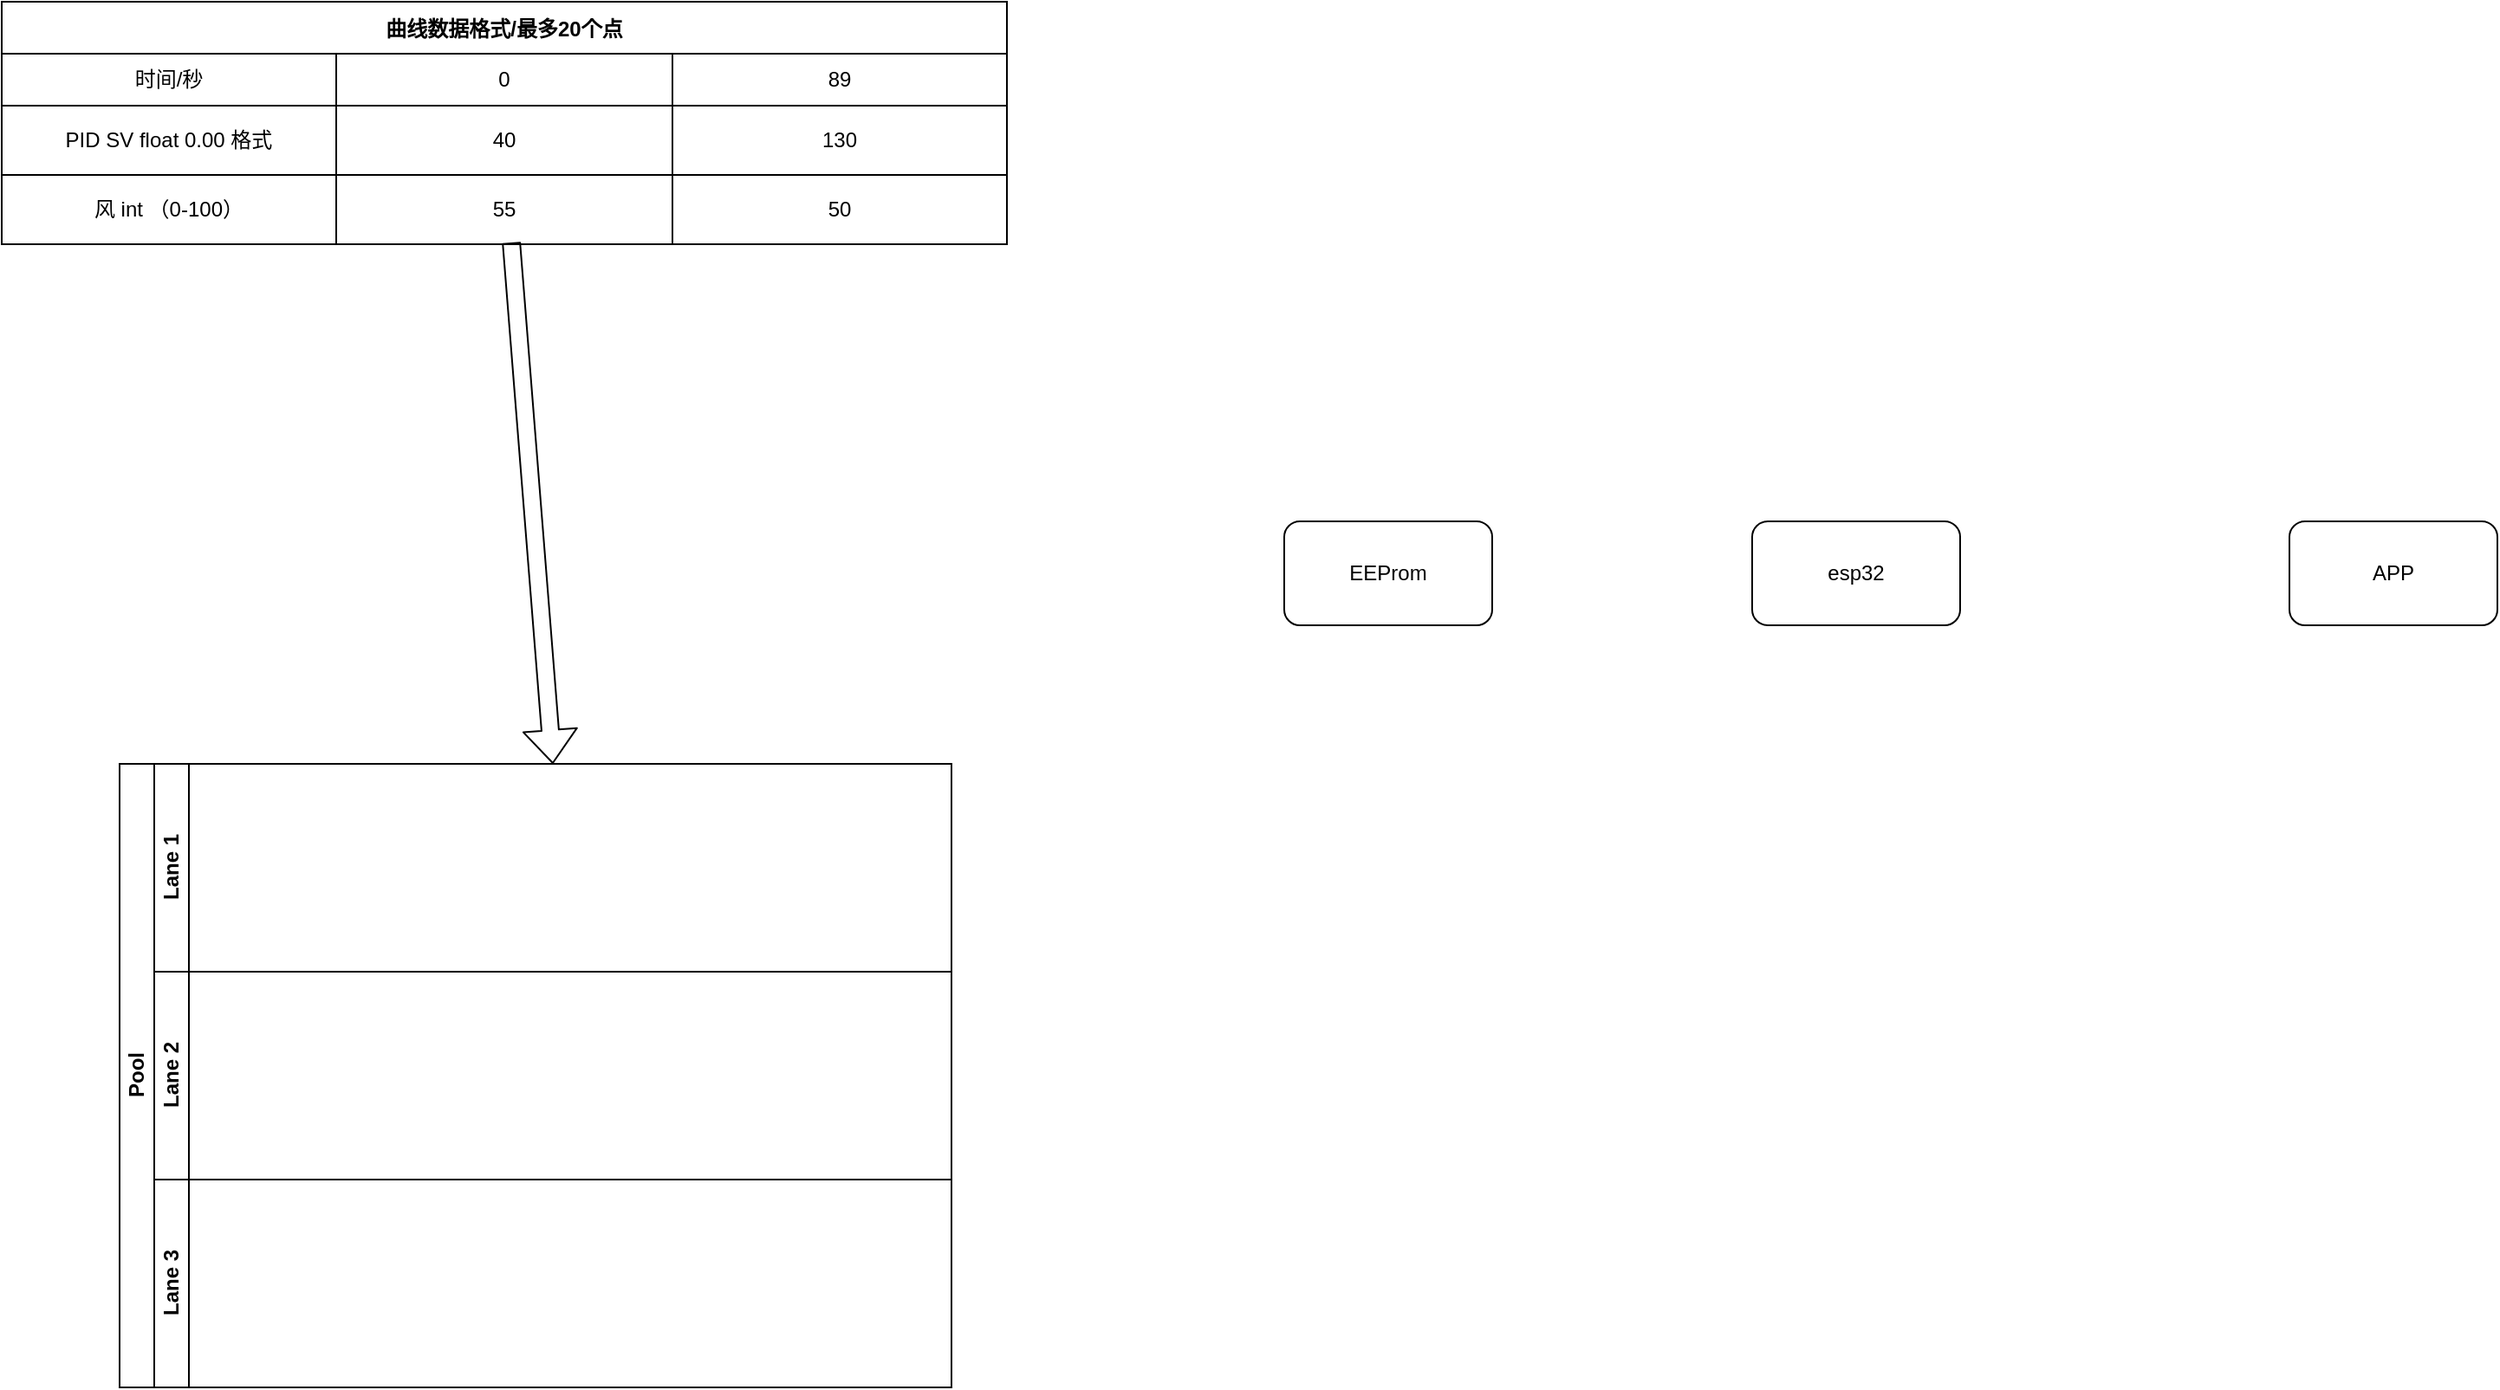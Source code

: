 <mxfile>
    <diagram id="-AfCymrasvsCTKTWLPaU" name="第 1 页">
        <mxGraphModel dx="2628" dy="1162" grid="1" gridSize="10" guides="1" tooltips="1" connect="1" arrows="1" fold="1" page="1" pageScale="1" pageWidth="827" pageHeight="1169" math="0" shadow="0">
            <root>
                <mxCell id="0"/>
                <mxCell id="1" parent="0"/>
                <mxCell id="2" value="esp32" style="rounded=1;whiteSpace=wrap;html=1;" vertex="1" parent="1">
                    <mxGeometry x="280" y="400" width="120" height="60" as="geometry"/>
                </mxCell>
                <mxCell id="3" value="EEProm" style="rounded=1;whiteSpace=wrap;html=1;" vertex="1" parent="1">
                    <mxGeometry x="10" y="400" width="120" height="60" as="geometry"/>
                </mxCell>
                <mxCell id="4" value="APP" style="rounded=1;whiteSpace=wrap;html=1;" vertex="1" parent="1">
                    <mxGeometry x="590" y="400" width="120" height="60" as="geometry"/>
                </mxCell>
                <mxCell id="5" value="曲线数据格式/最多20个点" style="shape=table;startSize=30;container=1;collapsible=0;childLayout=tableLayout;fontStyle=1;align=center;" vertex="1" parent="1">
                    <mxGeometry x="-730" y="100" width="580" height="140" as="geometry"/>
                </mxCell>
                <mxCell id="6" value="" style="shape=tableRow;horizontal=0;startSize=0;swimlaneHead=0;swimlaneBody=0;top=0;left=0;bottom=0;right=0;collapsible=0;dropTarget=0;fillColor=none;points=[[0,0.5],[1,0.5]];portConstraint=eastwest;" vertex="1" parent="5">
                    <mxGeometry y="30" width="580" height="30" as="geometry"/>
                </mxCell>
                <mxCell id="7" value="时间/秒" style="shape=partialRectangle;html=1;whiteSpace=wrap;connectable=0;fillColor=none;top=0;left=0;bottom=0;right=0;overflow=hidden;" vertex="1" parent="6">
                    <mxGeometry width="193" height="30" as="geometry">
                        <mxRectangle width="193" height="30" as="alternateBounds"/>
                    </mxGeometry>
                </mxCell>
                <mxCell id="8" value="0" style="shape=partialRectangle;html=1;whiteSpace=wrap;connectable=0;fillColor=none;top=0;left=0;bottom=0;right=0;overflow=hidden;" vertex="1" parent="6">
                    <mxGeometry x="193" width="194" height="30" as="geometry">
                        <mxRectangle width="194" height="30" as="alternateBounds"/>
                    </mxGeometry>
                </mxCell>
                <mxCell id="9" value="89" style="shape=partialRectangle;html=1;whiteSpace=wrap;connectable=0;fillColor=none;top=0;left=0;bottom=0;right=0;overflow=hidden;" vertex="1" parent="6">
                    <mxGeometry x="387" width="193" height="30" as="geometry">
                        <mxRectangle width="193" height="30" as="alternateBounds"/>
                    </mxGeometry>
                </mxCell>
                <mxCell id="10" value="" style="shape=tableRow;horizontal=0;startSize=0;swimlaneHead=0;swimlaneBody=0;top=0;left=0;bottom=0;right=0;collapsible=0;dropTarget=0;fillColor=none;points=[[0,0.5],[1,0.5]];portConstraint=eastwest;" vertex="1" parent="5">
                    <mxGeometry y="60" width="580" height="40" as="geometry"/>
                </mxCell>
                <mxCell id="11" value="PID SV float 0.00 格式" style="shape=partialRectangle;html=1;whiteSpace=wrap;connectable=0;fillColor=none;top=0;left=0;bottom=0;right=0;overflow=hidden;" vertex="1" parent="10">
                    <mxGeometry width="193" height="40" as="geometry">
                        <mxRectangle width="193" height="40" as="alternateBounds"/>
                    </mxGeometry>
                </mxCell>
                <mxCell id="12" value="40" style="shape=partialRectangle;html=1;whiteSpace=wrap;connectable=0;fillColor=none;top=0;left=0;bottom=0;right=0;overflow=hidden;" vertex="1" parent="10">
                    <mxGeometry x="193" width="194" height="40" as="geometry">
                        <mxRectangle width="194" height="40" as="alternateBounds"/>
                    </mxGeometry>
                </mxCell>
                <mxCell id="13" value="130" style="shape=partialRectangle;html=1;whiteSpace=wrap;connectable=0;fillColor=none;top=0;left=0;bottom=0;right=0;overflow=hidden;" vertex="1" parent="10">
                    <mxGeometry x="387" width="193" height="40" as="geometry">
                        <mxRectangle width="193" height="40" as="alternateBounds"/>
                    </mxGeometry>
                </mxCell>
                <mxCell id="14" value="" style="shape=tableRow;horizontal=0;startSize=0;swimlaneHead=0;swimlaneBody=0;top=0;left=0;bottom=0;right=0;collapsible=0;dropTarget=0;fillColor=none;points=[[0,0.5],[1,0.5]];portConstraint=eastwest;" vertex="1" parent="5">
                    <mxGeometry y="100" width="580" height="40" as="geometry"/>
                </mxCell>
                <mxCell id="15" value="风 int （0-100）" style="shape=partialRectangle;html=1;whiteSpace=wrap;connectable=0;fillColor=none;top=0;left=0;bottom=0;right=0;overflow=hidden;" vertex="1" parent="14">
                    <mxGeometry width="193" height="40" as="geometry">
                        <mxRectangle width="193" height="40" as="alternateBounds"/>
                    </mxGeometry>
                </mxCell>
                <mxCell id="16" value="55" style="shape=partialRectangle;html=1;whiteSpace=wrap;connectable=0;fillColor=none;top=0;left=0;bottom=0;right=0;overflow=hidden;" vertex="1" parent="14">
                    <mxGeometry x="193" width="194" height="40" as="geometry">
                        <mxRectangle width="194" height="40" as="alternateBounds"/>
                    </mxGeometry>
                </mxCell>
                <mxCell id="17" value="50" style="shape=partialRectangle;html=1;whiteSpace=wrap;connectable=0;fillColor=none;top=0;left=0;bottom=0;right=0;overflow=hidden;" vertex="1" parent="14">
                    <mxGeometry x="387" width="193" height="40" as="geometry">
                        <mxRectangle width="193" height="40" as="alternateBounds"/>
                    </mxGeometry>
                </mxCell>
                <mxCell id="42" value="Pool" style="swimlane;childLayout=stackLayout;resizeParent=1;resizeParentMax=0;horizontal=0;startSize=20;horizontalStack=0;html=1;" vertex="1" parent="1">
                    <mxGeometry x="-662" y="540" width="480" height="360" as="geometry"/>
                </mxCell>
                <mxCell id="43" value="Lane 1" style="swimlane;startSize=20;horizontal=0;html=1;" vertex="1" parent="42">
                    <mxGeometry x="20" width="460" height="120" as="geometry"/>
                </mxCell>
                <mxCell id="44" value="Lane 2" style="swimlane;startSize=20;horizontal=0;html=1;" vertex="1" parent="42">
                    <mxGeometry x="20" y="120" width="460" height="120" as="geometry"/>
                </mxCell>
                <mxCell id="45" value="Lane 3" style="swimlane;startSize=20;horizontal=0;html=1;" vertex="1" parent="42">
                    <mxGeometry x="20" y="240" width="460" height="120" as="geometry"/>
                </mxCell>
                <mxCell id="46" value="" style="shape=flexArrow;endArrow=classic;html=1;entryX=0.5;entryY=0;entryDx=0;entryDy=0;exitX=0.507;exitY=0.975;exitDx=0;exitDy=0;exitPerimeter=0;" edge="1" parent="1" source="14" target="43">
                    <mxGeometry width="50" height="50" relative="1" as="geometry">
                        <mxPoint x="-422" y="290" as="sourcePoint"/>
                        <mxPoint x="238" y="320" as="targetPoint"/>
                    </mxGeometry>
                </mxCell>
            </root>
        </mxGraphModel>
    </diagram>
</mxfile>